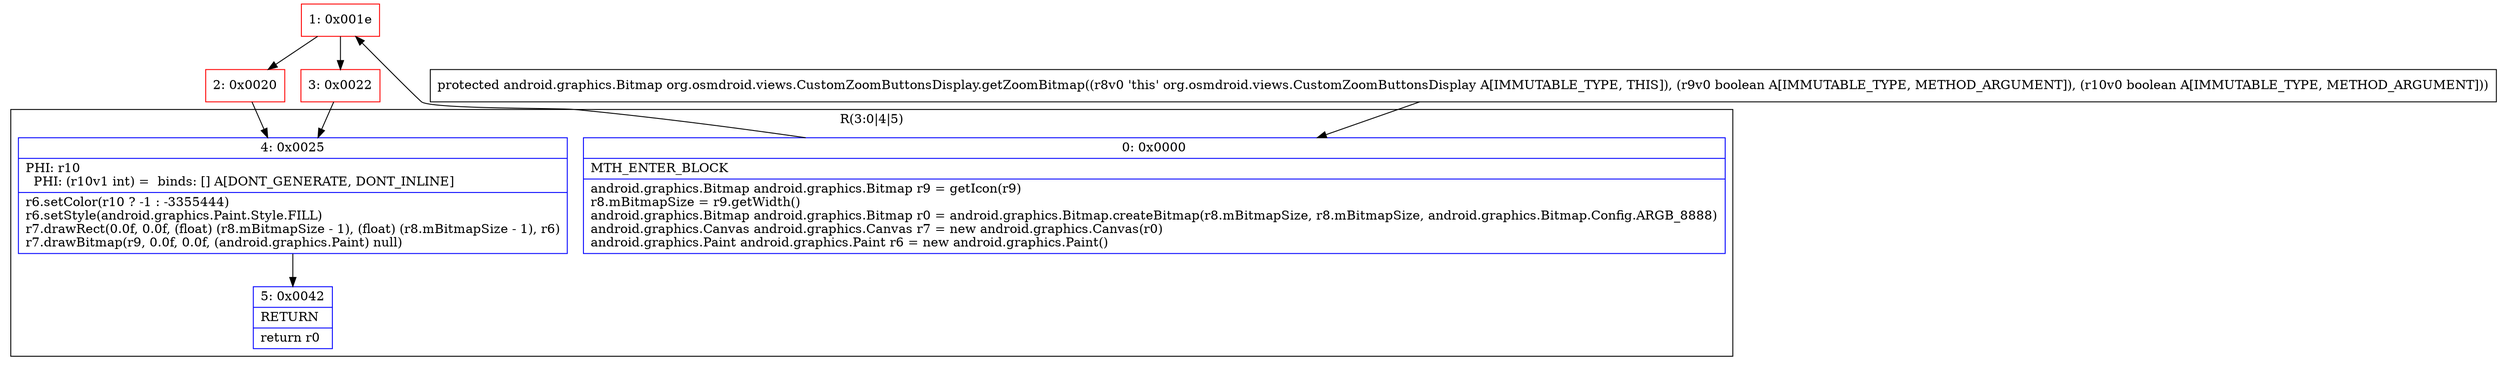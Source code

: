 digraph "CFG fororg.osmdroid.views.CustomZoomButtonsDisplay.getZoomBitmap(ZZ)Landroid\/graphics\/Bitmap;" {
subgraph cluster_Region_1411612240 {
label = "R(3:0|4|5)";
node [shape=record,color=blue];
Node_0 [shape=record,label="{0\:\ 0x0000|MTH_ENTER_BLOCK\l|android.graphics.Bitmap android.graphics.Bitmap r9 = getIcon(r9)\lr8.mBitmapSize = r9.getWidth()\landroid.graphics.Bitmap android.graphics.Bitmap r0 = android.graphics.Bitmap.createBitmap(r8.mBitmapSize, r8.mBitmapSize, android.graphics.Bitmap.Config.ARGB_8888)\landroid.graphics.Canvas android.graphics.Canvas r7 = new android.graphics.Canvas(r0)\landroid.graphics.Paint android.graphics.Paint r6 = new android.graphics.Paint()\l}"];
Node_4 [shape=record,label="{4\:\ 0x0025|PHI: r10 \l  PHI: (r10v1 int) =  binds: [] A[DONT_GENERATE, DONT_INLINE]\l|r6.setColor(r10 ? \-1 : \-3355444)\lr6.setStyle(android.graphics.Paint.Style.FILL)\lr7.drawRect(0.0f, 0.0f, (float) (r8.mBitmapSize \- 1), (float) (r8.mBitmapSize \- 1), r6)\lr7.drawBitmap(r9, 0.0f, 0.0f, (android.graphics.Paint) null)\l}"];
Node_5 [shape=record,label="{5\:\ 0x0042|RETURN\l|return r0\l}"];
}
Node_1 [shape=record,color=red,label="{1\:\ 0x001e}"];
Node_2 [shape=record,color=red,label="{2\:\ 0x0020}"];
Node_3 [shape=record,color=red,label="{3\:\ 0x0022}"];
MethodNode[shape=record,label="{protected android.graphics.Bitmap org.osmdroid.views.CustomZoomButtonsDisplay.getZoomBitmap((r8v0 'this' org.osmdroid.views.CustomZoomButtonsDisplay A[IMMUTABLE_TYPE, THIS]), (r9v0 boolean A[IMMUTABLE_TYPE, METHOD_ARGUMENT]), (r10v0 boolean A[IMMUTABLE_TYPE, METHOD_ARGUMENT])) }"];
MethodNode -> Node_0;
Node_0 -> Node_1;
Node_4 -> Node_5;
Node_1 -> Node_2;
Node_1 -> Node_3;
Node_2 -> Node_4;
Node_3 -> Node_4;
}

